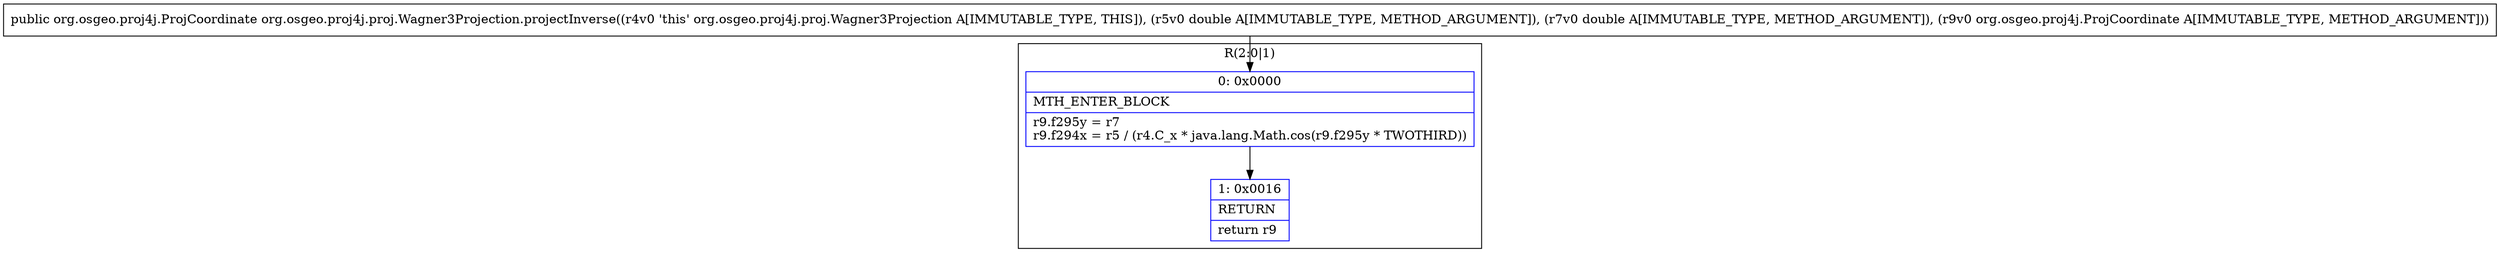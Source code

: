 digraph "CFG fororg.osgeo.proj4j.proj.Wagner3Projection.projectInverse(DDLorg\/osgeo\/proj4j\/ProjCoordinate;)Lorg\/osgeo\/proj4j\/ProjCoordinate;" {
subgraph cluster_Region_123834399 {
label = "R(2:0|1)";
node [shape=record,color=blue];
Node_0 [shape=record,label="{0\:\ 0x0000|MTH_ENTER_BLOCK\l|r9.f295y = r7\lr9.f294x = r5 \/ (r4.C_x * java.lang.Math.cos(r9.f295y * TWOTHIRD))\l}"];
Node_1 [shape=record,label="{1\:\ 0x0016|RETURN\l|return r9\l}"];
}
MethodNode[shape=record,label="{public org.osgeo.proj4j.ProjCoordinate org.osgeo.proj4j.proj.Wagner3Projection.projectInverse((r4v0 'this' org.osgeo.proj4j.proj.Wagner3Projection A[IMMUTABLE_TYPE, THIS]), (r5v0 double A[IMMUTABLE_TYPE, METHOD_ARGUMENT]), (r7v0 double A[IMMUTABLE_TYPE, METHOD_ARGUMENT]), (r9v0 org.osgeo.proj4j.ProjCoordinate A[IMMUTABLE_TYPE, METHOD_ARGUMENT])) }"];
MethodNode -> Node_0;
Node_0 -> Node_1;
}

